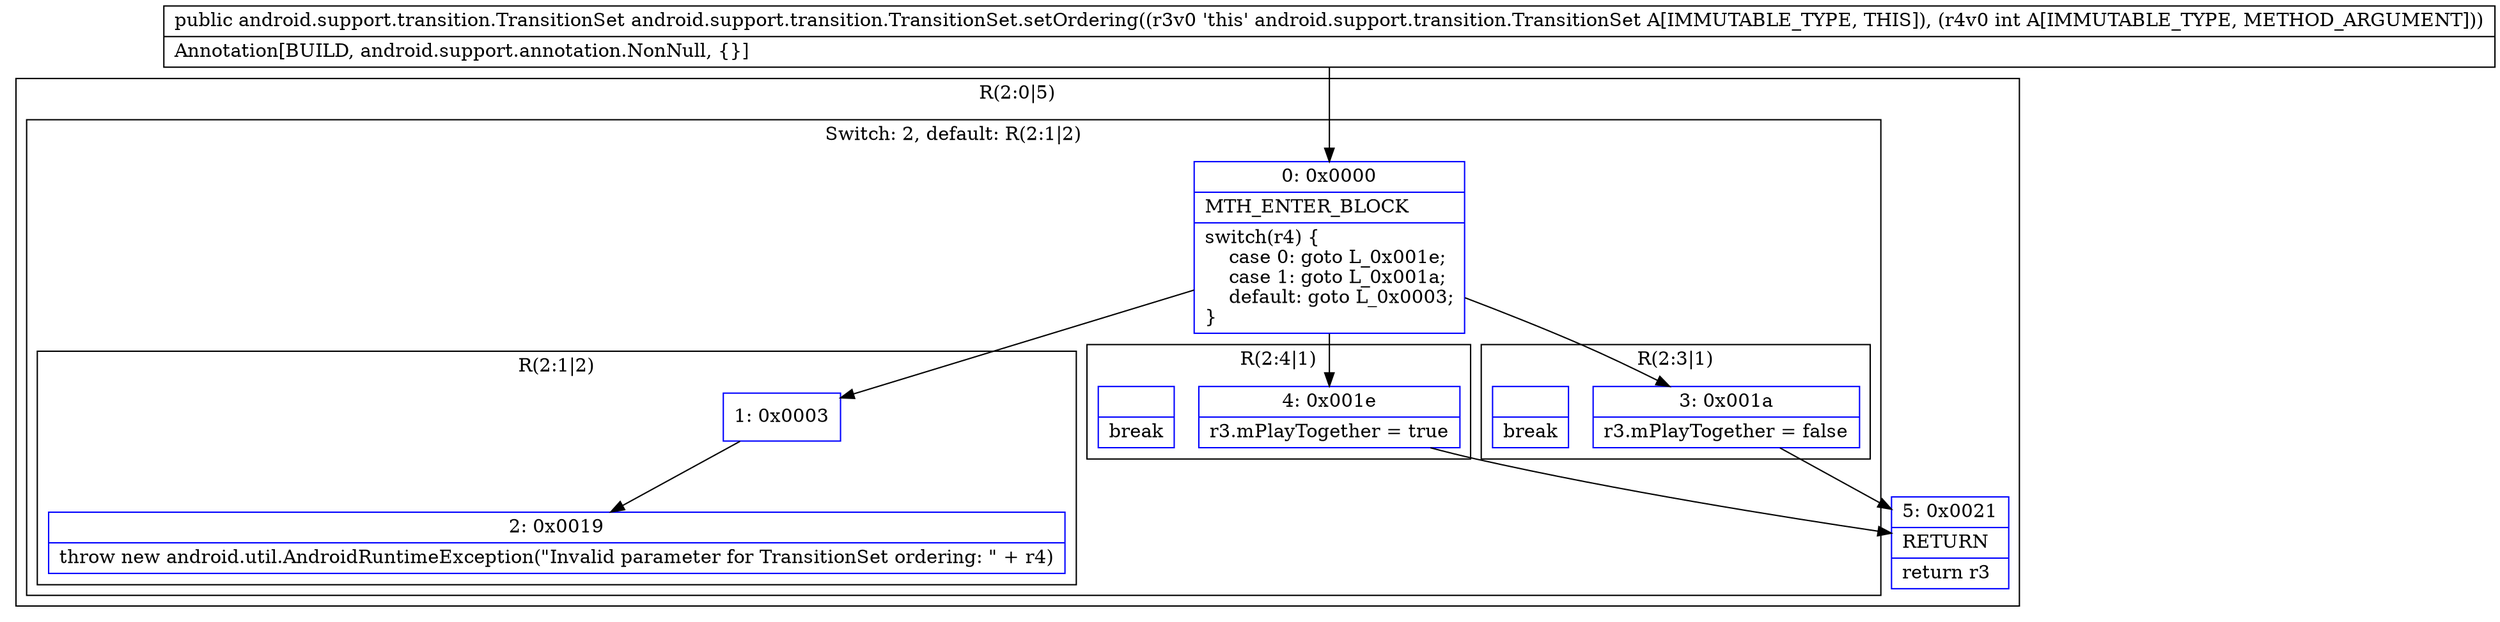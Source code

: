 digraph "CFG forandroid.support.transition.TransitionSet.setOrdering(I)Landroid\/support\/transition\/TransitionSet;" {
subgraph cluster_Region_2117461967 {
label = "R(2:0|5)";
node [shape=record,color=blue];
subgraph cluster_SwitchRegion_1931010451 {
label = "Switch: 2, default: R(2:1|2)";
node [shape=record,color=blue];
Node_0 [shape=record,label="{0\:\ 0x0000|MTH_ENTER_BLOCK\l|switch(r4) \{\l    case 0: goto L_0x001e;\l    case 1: goto L_0x001a;\l    default: goto L_0x0003;\l\}\l}"];
subgraph cluster_Region_827777102 {
label = "R(2:4|1)";
node [shape=record,color=blue];
Node_4 [shape=record,label="{4\:\ 0x001e|r3.mPlayTogether = true\l}"];
Node_InsnContainer_1930100714 [shape=record,label="{|break\l}"];
}
subgraph cluster_Region_575694299 {
label = "R(2:3|1)";
node [shape=record,color=blue];
Node_3 [shape=record,label="{3\:\ 0x001a|r3.mPlayTogether = false\l}"];
Node_InsnContainer_384830587 [shape=record,label="{|break\l}"];
}
subgraph cluster_Region_270719611 {
label = "R(2:1|2)";
node [shape=record,color=blue];
Node_1 [shape=record,label="{1\:\ 0x0003}"];
Node_2 [shape=record,label="{2\:\ 0x0019|throw new android.util.AndroidRuntimeException(\"Invalid parameter for TransitionSet ordering: \" + r4)\l}"];
}
}
Node_5 [shape=record,label="{5\:\ 0x0021|RETURN\l|return r3\l}"];
}
MethodNode[shape=record,label="{public android.support.transition.TransitionSet android.support.transition.TransitionSet.setOrdering((r3v0 'this' android.support.transition.TransitionSet A[IMMUTABLE_TYPE, THIS]), (r4v0 int A[IMMUTABLE_TYPE, METHOD_ARGUMENT]))  | Annotation[BUILD, android.support.annotation.NonNull, \{\}]\l}"];
MethodNode -> Node_0;
Node_0 -> Node_1;
Node_0 -> Node_3;
Node_0 -> Node_4;
Node_4 -> Node_5;
Node_3 -> Node_5;
Node_1 -> Node_2;
}

